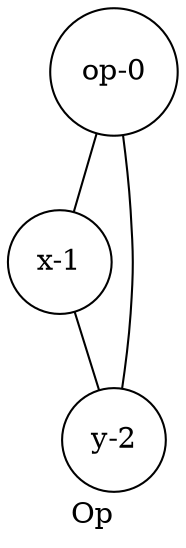 graph Op{
label =Op
op[label="op-0", shape=circle, style=filled, fillcolor=White]
x[label="x-1", shape=circle, style=filled, fillcolor=White]
y[label="y-2", shape=circle, style=filled, fillcolor=White]
op--x
op--y
x--y
}
